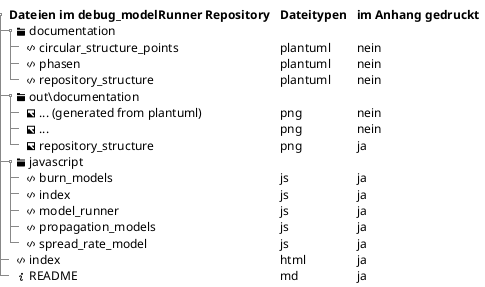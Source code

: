 @startuml
To have a Tree, you have to start with {T and to use + to denote hierarchy.
Title Stand 02.04.2024
 @startsalt
 {
 {T
<b> Dateien im debug_modelRunner Repository | <b>Dateitypen   | <b>im Anhang gedruckt 

 + <&folder> documentation
 ++ <&code> circular_structure_points | plantuml | nein
 ++ <&code> phasen | plantuml | nein
 ++ <&code> repository_structure | plantuml | nein

 + <&folder> out\documentation
 ++ <&image> ... (generated from plantuml) |png  | nein
 ++ <&image> ... | png | nein
 ++ <&image> repository_structure | png | ja

 + <&folder> javascript
 ++ <&code> burn_models | js | ja
 ++ <&code> index | js | ja
 ++ <&code> model_runner | js | ja
 ++ <&code> propagation_models | js | ja
 ++ <&code> spread_rate_model | js | ja

 + <&code> index | html | ja
 + <&info> README | md | ja
 }
 }
 @endsalt
@enduml